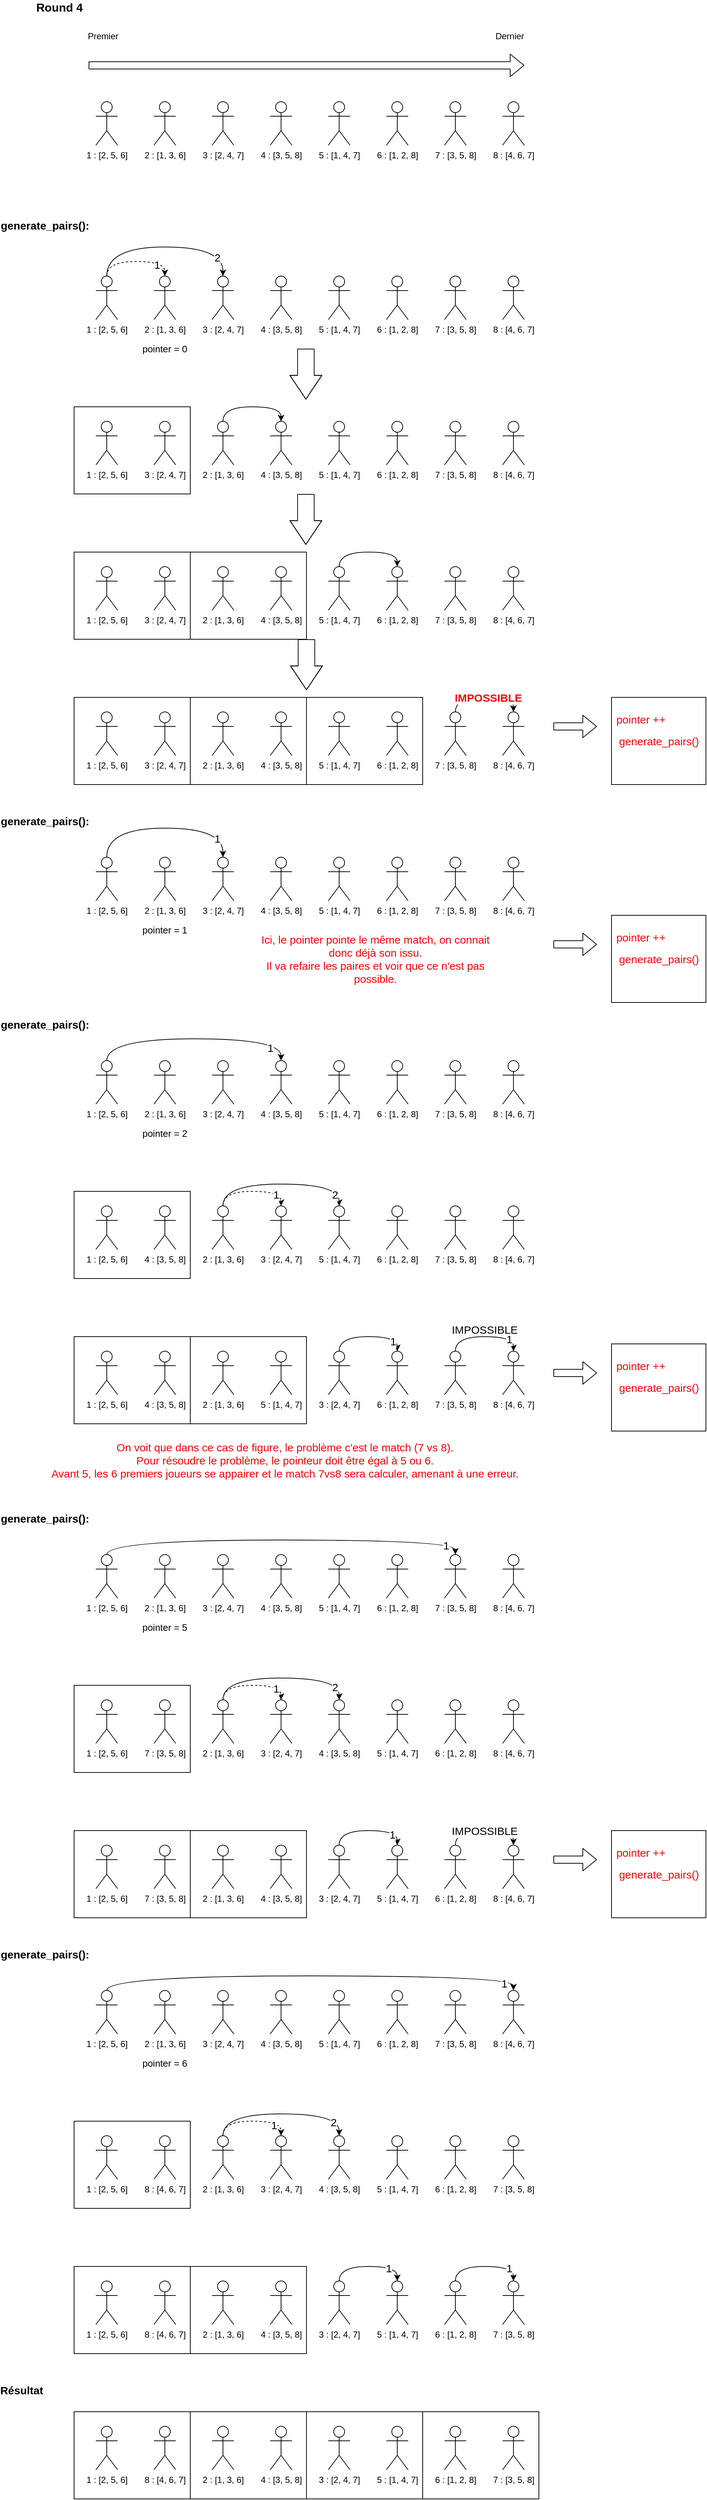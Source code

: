 <mxfile version="14.4.5" type="device"><diagram id="rH8PfnwgSDiJonMRG4RV" name="Page-1"><mxGraphModel dx="2901" dy="1748" grid="1" gridSize="10" guides="1" tooltips="1" connect="1" arrows="1" fold="1" page="1" pageScale="1" pageWidth="1920" pageHeight="1200" math="0" shadow="0"><root><mxCell id="0"/><mxCell id="1" parent="0"/><mxCell id="uuIrjVQz5RUF7e9eEUY7-1" value="1 : [2, 5, 6]" style="shape=umlActor;verticalLabelPosition=bottom;verticalAlign=top;html=1;outlineConnect=0;" vertex="1" parent="1"><mxGeometry x="90" y="120" width="30" height="60" as="geometry"/></mxCell><mxCell id="uuIrjVQz5RUF7e9eEUY7-2" value="3 : [2, 4, 7]" style="shape=umlActor;verticalLabelPosition=bottom;verticalAlign=top;html=1;outlineConnect=0;" vertex="1" parent="1"><mxGeometry x="250" y="120" width="30" height="60" as="geometry"/></mxCell><mxCell id="uuIrjVQz5RUF7e9eEUY7-3" value="4 : [3, 5, 8]" style="shape=umlActor;verticalLabelPosition=bottom;verticalAlign=top;html=1;outlineConnect=0;" vertex="1" parent="1"><mxGeometry x="330" y="120" width="30" height="60" as="geometry"/></mxCell><mxCell id="uuIrjVQz5RUF7e9eEUY7-4" value="2 : [1, 3, 6]" style="shape=umlActor;verticalLabelPosition=bottom;verticalAlign=top;html=1;outlineConnect=0;" vertex="1" parent="1"><mxGeometry x="170" y="120" width="30" height="60" as="geometry"/></mxCell><mxCell id="uuIrjVQz5RUF7e9eEUY7-6" value="5 : [1, 4, 7]" style="shape=umlActor;verticalLabelPosition=bottom;verticalAlign=top;html=1;outlineConnect=0;" vertex="1" parent="1"><mxGeometry x="410" y="120" width="30" height="60" as="geometry"/></mxCell><mxCell id="uuIrjVQz5RUF7e9eEUY7-7" value="7 : [3, 5, 8]" style="shape=umlActor;verticalLabelPosition=bottom;verticalAlign=top;html=1;outlineConnect=0;" vertex="1" parent="1"><mxGeometry x="570" y="120" width="30" height="60" as="geometry"/></mxCell><mxCell id="uuIrjVQz5RUF7e9eEUY7-8" value="8 : [4, 6, 7]" style="shape=umlActor;verticalLabelPosition=bottom;verticalAlign=top;html=1;outlineConnect=0;" vertex="1" parent="1"><mxGeometry x="650" y="120" width="30" height="60" as="geometry"/></mxCell><mxCell id="uuIrjVQz5RUF7e9eEUY7-9" value="6 : [1, 2, 8]" style="shape=umlActor;verticalLabelPosition=bottom;verticalAlign=top;html=1;outlineConnect=0;" vertex="1" parent="1"><mxGeometry x="490" y="120" width="30" height="60" as="geometry"/></mxCell><mxCell id="uuIrjVQz5RUF7e9eEUY7-10" value="" style="shape=flexArrow;endArrow=classic;html=1;" edge="1" parent="1"><mxGeometry width="50" height="50" relative="1" as="geometry"><mxPoint x="80" y="70" as="sourcePoint"/><mxPoint x="680" y="70" as="targetPoint"/></mxGeometry></mxCell><mxCell id="uuIrjVQz5RUF7e9eEUY7-11" value="Premier" style="text;html=1;strokeColor=none;fillColor=none;align=center;verticalAlign=middle;whiteSpace=wrap;rounded=0;" vertex="1" parent="1"><mxGeometry x="80" y="20" width="40" height="20" as="geometry"/></mxCell><mxCell id="uuIrjVQz5RUF7e9eEUY7-12" value="Dernier" style="text;html=1;strokeColor=none;fillColor=none;align=center;verticalAlign=middle;whiteSpace=wrap;rounded=0;" vertex="1" parent="1"><mxGeometry x="640" y="20" width="40" height="20" as="geometry"/></mxCell><mxCell id="uuIrjVQz5RUF7e9eEUY7-13" value="Round 4" style="text;html=1;strokeColor=none;fillColor=none;align=center;verticalAlign=middle;whiteSpace=wrap;rounded=0;fontStyle=1;fontSize=16;" vertex="1" parent="1"><mxGeometry y="-20" width="80" height="20" as="geometry"/></mxCell><mxCell id="uuIrjVQz5RUF7e9eEUY7-28" style="edgeStyle=orthogonalEdgeStyle;rounded=0;orthogonalLoop=1;jettySize=auto;html=1;exitX=0.5;exitY=0;exitDx=0;exitDy=0;exitPerimeter=0;entryX=0.5;entryY=0;entryDx=0;entryDy=0;entryPerimeter=0;fontSize=16;curved=1;dashed=1;" edge="1" parent="1" source="uuIrjVQz5RUF7e9eEUY7-19" target="uuIrjVQz5RUF7e9eEUY7-22"><mxGeometry relative="1" as="geometry"/></mxCell><mxCell id="uuIrjVQz5RUF7e9eEUY7-42" value="1" style="edgeLabel;html=1;align=center;verticalAlign=middle;resizable=0;points=[];fontSize=15;" vertex="1" connectable="0" parent="uuIrjVQz5RUF7e9eEUY7-28"><mxGeometry x="0.475" y="-4" relative="1" as="geometry"><mxPoint as="offset"/></mxGeometry></mxCell><mxCell id="uuIrjVQz5RUF7e9eEUY7-29" style="edgeStyle=orthogonalEdgeStyle;curved=1;rounded=0;orthogonalLoop=1;jettySize=auto;html=1;exitX=0.5;exitY=0;exitDx=0;exitDy=0;exitPerimeter=0;entryX=0.5;entryY=0;entryDx=0;entryDy=0;entryPerimeter=0;fontSize=16;" edge="1" parent="1" source="uuIrjVQz5RUF7e9eEUY7-19" target="uuIrjVQz5RUF7e9eEUY7-20"><mxGeometry relative="1" as="geometry"><Array as="points"><mxPoint x="105" y="320"/><mxPoint x="265" y="320"/></Array></mxGeometry></mxCell><mxCell id="uuIrjVQz5RUF7e9eEUY7-43" value="2" style="edgeLabel;html=1;align=center;verticalAlign=middle;resizable=0;points=[];fontSize=15;" vertex="1" connectable="0" parent="uuIrjVQz5RUF7e9eEUY7-29"><mxGeometry x="0.784" y="-8" relative="1" as="geometry"><mxPoint as="offset"/></mxGeometry></mxCell><mxCell id="uuIrjVQz5RUF7e9eEUY7-19" value="1 : [2, 5, 6]" style="shape=umlActor;verticalLabelPosition=bottom;verticalAlign=top;html=1;outlineConnect=0;" vertex="1" parent="1"><mxGeometry x="90" y="360" width="30" height="60" as="geometry"/></mxCell><mxCell id="uuIrjVQz5RUF7e9eEUY7-20" value="3 : [2, 4, 7]" style="shape=umlActor;verticalLabelPosition=bottom;verticalAlign=top;html=1;outlineConnect=0;" vertex="1" parent="1"><mxGeometry x="250" y="360" width="30" height="60" as="geometry"/></mxCell><mxCell id="uuIrjVQz5RUF7e9eEUY7-21" value="4 : [3, 5, 8]" style="shape=umlActor;verticalLabelPosition=bottom;verticalAlign=top;html=1;outlineConnect=0;" vertex="1" parent="1"><mxGeometry x="330" y="360" width="30" height="60" as="geometry"/></mxCell><mxCell id="uuIrjVQz5RUF7e9eEUY7-22" value="2 : [1, 3, 6]" style="shape=umlActor;verticalLabelPosition=bottom;verticalAlign=top;html=1;outlineConnect=0;" vertex="1" parent="1"><mxGeometry x="170" y="360" width="30" height="60" as="geometry"/></mxCell><mxCell id="uuIrjVQz5RUF7e9eEUY7-23" value="5 : [1, 4, 7]" style="shape=umlActor;verticalLabelPosition=bottom;verticalAlign=top;html=1;outlineConnect=0;" vertex="1" parent="1"><mxGeometry x="410" y="360" width="30" height="60" as="geometry"/></mxCell><mxCell id="uuIrjVQz5RUF7e9eEUY7-24" value="7 : [3, 5, 8]" style="shape=umlActor;verticalLabelPosition=bottom;verticalAlign=top;html=1;outlineConnect=0;" vertex="1" parent="1"><mxGeometry x="570" y="360" width="30" height="60" as="geometry"/></mxCell><mxCell id="uuIrjVQz5RUF7e9eEUY7-25" value="8 : [4, 6, 7]" style="shape=umlActor;verticalLabelPosition=bottom;verticalAlign=top;html=1;outlineConnect=0;" vertex="1" parent="1"><mxGeometry x="650" y="360" width="30" height="60" as="geometry"/></mxCell><mxCell id="uuIrjVQz5RUF7e9eEUY7-26" value="6 : [1, 2, 8]" style="shape=umlActor;verticalLabelPosition=bottom;verticalAlign=top;html=1;outlineConnect=0;" vertex="1" parent="1"><mxGeometry x="490" y="360" width="30" height="60" as="geometry"/></mxCell><mxCell id="uuIrjVQz5RUF7e9eEUY7-30" value="1 : [2, 5, 6]" style="shape=umlActor;verticalLabelPosition=bottom;verticalAlign=top;html=1;outlineConnect=0;" vertex="1" parent="1"><mxGeometry x="90" y="560" width="30" height="60" as="geometry"/></mxCell><mxCell id="uuIrjVQz5RUF7e9eEUY7-31" value="3 : [2, 4, 7]" style="shape=umlActor;verticalLabelPosition=bottom;verticalAlign=top;html=1;outlineConnect=0;" vertex="1" parent="1"><mxGeometry x="170" y="560" width="30" height="60" as="geometry"/></mxCell><mxCell id="uuIrjVQz5RUF7e9eEUY7-39" style="edgeStyle=orthogonalEdgeStyle;curved=1;rounded=0;orthogonalLoop=1;jettySize=auto;html=1;exitX=0.5;exitY=0;exitDx=0;exitDy=0;exitPerimeter=0;entryX=0.5;entryY=0;entryDx=0;entryDy=0;entryPerimeter=0;fontSize=16;" edge="1" parent="1" source="uuIrjVQz5RUF7e9eEUY7-32" target="uuIrjVQz5RUF7e9eEUY7-33"><mxGeometry relative="1" as="geometry"/></mxCell><mxCell id="uuIrjVQz5RUF7e9eEUY7-32" value="2 : [1, 3, 6]" style="shape=umlActor;verticalLabelPosition=bottom;verticalAlign=top;html=1;outlineConnect=0;" vertex="1" parent="1"><mxGeometry x="250" y="560" width="30" height="60" as="geometry"/></mxCell><mxCell id="uuIrjVQz5RUF7e9eEUY7-33" value="4 : [3, 5, 8]" style="shape=umlActor;verticalLabelPosition=bottom;verticalAlign=top;html=1;outlineConnect=0;" vertex="1" parent="1"><mxGeometry x="330" y="560" width="30" height="60" as="geometry"/></mxCell><mxCell id="uuIrjVQz5RUF7e9eEUY7-34" value="5 : [1, 4, 7]" style="shape=umlActor;verticalLabelPosition=bottom;verticalAlign=top;html=1;outlineConnect=0;" vertex="1" parent="1"><mxGeometry x="410" y="560" width="30" height="60" as="geometry"/></mxCell><mxCell id="uuIrjVQz5RUF7e9eEUY7-35" value="7 : [3, 5, 8]" style="shape=umlActor;verticalLabelPosition=bottom;verticalAlign=top;html=1;outlineConnect=0;" vertex="1" parent="1"><mxGeometry x="570" y="560" width="30" height="60" as="geometry"/></mxCell><mxCell id="uuIrjVQz5RUF7e9eEUY7-36" value="8 : [4, 6, 7]" style="shape=umlActor;verticalLabelPosition=bottom;verticalAlign=top;html=1;outlineConnect=0;" vertex="1" parent="1"><mxGeometry x="650" y="560" width="30" height="60" as="geometry"/></mxCell><mxCell id="uuIrjVQz5RUF7e9eEUY7-37" value="6 : [1, 2, 8]" style="shape=umlActor;verticalLabelPosition=bottom;verticalAlign=top;html=1;outlineConnect=0;" vertex="1" parent="1"><mxGeometry x="490" y="560" width="30" height="60" as="geometry"/></mxCell><mxCell id="uuIrjVQz5RUF7e9eEUY7-38" value="" style="rounded=0;whiteSpace=wrap;html=1;fontSize=16;fillColor=none;" vertex="1" parent="1"><mxGeometry x="60" y="540" width="160" height="120" as="geometry"/></mxCell><mxCell id="uuIrjVQz5RUF7e9eEUY7-40" value="pointer = 0" style="text;html=1;strokeColor=none;fillColor=none;align=center;verticalAlign=middle;whiteSpace=wrap;rounded=0;fontSize=13;" vertex="1" parent="1"><mxGeometry x="140" y="450" width="90" height="20" as="geometry"/></mxCell><mxCell id="uuIrjVQz5RUF7e9eEUY7-41" value="generate_pairs():" style="text;html=1;strokeColor=none;fillColor=none;align=center;verticalAlign=middle;whiteSpace=wrap;rounded=0;fontSize=15;fontStyle=1" vertex="1" parent="1"><mxGeometry x="-40" y="280" width="120" height="20" as="geometry"/></mxCell><mxCell id="uuIrjVQz5RUF7e9eEUY7-44" value="1 : [2, 5, 6]" style="shape=umlActor;verticalLabelPosition=bottom;verticalAlign=top;html=1;outlineConnect=0;" vertex="1" parent="1"><mxGeometry x="90" y="760" width="30" height="60" as="geometry"/></mxCell><mxCell id="uuIrjVQz5RUF7e9eEUY7-45" value="3 : [2, 4, 7]" style="shape=umlActor;verticalLabelPosition=bottom;verticalAlign=top;html=1;outlineConnect=0;" vertex="1" parent="1"><mxGeometry x="170" y="760" width="30" height="60" as="geometry"/></mxCell><mxCell id="uuIrjVQz5RUF7e9eEUY7-47" value="2 : [1, 3, 6]" style="shape=umlActor;verticalLabelPosition=bottom;verticalAlign=top;html=1;outlineConnect=0;" vertex="1" parent="1"><mxGeometry x="250" y="760" width="30" height="60" as="geometry"/></mxCell><mxCell id="uuIrjVQz5RUF7e9eEUY7-48" value="4 : [3, 5, 8]" style="shape=umlActor;verticalLabelPosition=bottom;verticalAlign=top;html=1;outlineConnect=0;" vertex="1" parent="1"><mxGeometry x="330" y="760" width="30" height="60" as="geometry"/></mxCell><mxCell id="uuIrjVQz5RUF7e9eEUY7-64" style="edgeStyle=orthogonalEdgeStyle;curved=1;rounded=0;orthogonalLoop=1;jettySize=auto;html=1;exitX=0.5;exitY=0;exitDx=0;exitDy=0;exitPerimeter=0;entryX=0.5;entryY=0;entryDx=0;entryDy=0;entryPerimeter=0;fontSize=15;" edge="1" parent="1" source="uuIrjVQz5RUF7e9eEUY7-49" target="uuIrjVQz5RUF7e9eEUY7-52"><mxGeometry relative="1" as="geometry"/></mxCell><mxCell id="uuIrjVQz5RUF7e9eEUY7-49" value="5 : [1, 4, 7]" style="shape=umlActor;verticalLabelPosition=bottom;verticalAlign=top;html=1;outlineConnect=0;" vertex="1" parent="1"><mxGeometry x="410" y="760" width="30" height="60" as="geometry"/></mxCell><mxCell id="uuIrjVQz5RUF7e9eEUY7-50" value="7 : [3, 5, 8]" style="shape=umlActor;verticalLabelPosition=bottom;verticalAlign=top;html=1;outlineConnect=0;" vertex="1" parent="1"><mxGeometry x="570" y="760" width="30" height="60" as="geometry"/></mxCell><mxCell id="uuIrjVQz5RUF7e9eEUY7-51" value="8 : [4, 6, 7]" style="shape=umlActor;verticalLabelPosition=bottom;verticalAlign=top;html=1;outlineConnect=0;" vertex="1" parent="1"><mxGeometry x="650" y="760" width="30" height="60" as="geometry"/></mxCell><mxCell id="uuIrjVQz5RUF7e9eEUY7-52" value="6 : [1, 2, 8]" style="shape=umlActor;verticalLabelPosition=bottom;verticalAlign=top;html=1;outlineConnect=0;" vertex="1" parent="1"><mxGeometry x="490" y="760" width="30" height="60" as="geometry"/></mxCell><mxCell id="uuIrjVQz5RUF7e9eEUY7-53" value="1 : [2, 5, 6]" style="shape=umlActor;verticalLabelPosition=bottom;verticalAlign=top;html=1;outlineConnect=0;" vertex="1" parent="1"><mxGeometry x="90" y="960" width="30" height="60" as="geometry"/></mxCell><mxCell id="uuIrjVQz5RUF7e9eEUY7-54" value="3 : [2, 4, 7]" style="shape=umlActor;verticalLabelPosition=bottom;verticalAlign=top;html=1;outlineConnect=0;" vertex="1" parent="1"><mxGeometry x="170" y="960" width="30" height="60" as="geometry"/></mxCell><mxCell id="uuIrjVQz5RUF7e9eEUY7-56" value="2 : [1, 3, 6]" style="shape=umlActor;verticalLabelPosition=bottom;verticalAlign=top;html=1;outlineConnect=0;" vertex="1" parent="1"><mxGeometry x="250" y="960" width="30" height="60" as="geometry"/></mxCell><mxCell id="uuIrjVQz5RUF7e9eEUY7-57" value="4 : [3, 5, 8]" style="shape=umlActor;verticalLabelPosition=bottom;verticalAlign=top;html=1;outlineConnect=0;" vertex="1" parent="1"><mxGeometry x="330" y="960" width="30" height="60" as="geometry"/></mxCell><mxCell id="uuIrjVQz5RUF7e9eEUY7-58" value="5 : [1, 4, 7]" style="shape=umlActor;verticalLabelPosition=bottom;verticalAlign=top;html=1;outlineConnect=0;" vertex="1" parent="1"><mxGeometry x="410" y="960" width="30" height="60" as="geometry"/></mxCell><mxCell id="uuIrjVQz5RUF7e9eEUY7-65" style="edgeStyle=orthogonalEdgeStyle;curved=1;rounded=0;orthogonalLoop=1;jettySize=auto;html=1;exitX=0.5;exitY=0;exitDx=0;exitDy=0;exitPerimeter=0;entryX=0.5;entryY=0;entryDx=0;entryDy=0;entryPerimeter=0;fontSize=15;" edge="1" parent="1" source="uuIrjVQz5RUF7e9eEUY7-59" target="uuIrjVQz5RUF7e9eEUY7-60"><mxGeometry relative="1" as="geometry"/></mxCell><mxCell id="uuIrjVQz5RUF7e9eEUY7-69" value="IMPOSSIBLE" style="edgeLabel;html=1;align=center;verticalAlign=middle;resizable=0;points=[];fontSize=15;fontColor=#FF0000;fontStyle=1" vertex="1" connectable="0" parent="uuIrjVQz5RUF7e9eEUY7-65"><mxGeometry x="0.383" y="-2" relative="1" as="geometry"><mxPoint x="-17.76" y="-2" as="offset"/></mxGeometry></mxCell><mxCell id="uuIrjVQz5RUF7e9eEUY7-59" value="7 : [3, 5, 8]" style="shape=umlActor;verticalLabelPosition=bottom;verticalAlign=top;html=1;outlineConnect=0;" vertex="1" parent="1"><mxGeometry x="570" y="960" width="30" height="60" as="geometry"/></mxCell><mxCell id="uuIrjVQz5RUF7e9eEUY7-60" value="8 : [4, 6, 7]" style="shape=umlActor;verticalLabelPosition=bottom;verticalAlign=top;html=1;outlineConnect=0;" vertex="1" parent="1"><mxGeometry x="650" y="960" width="30" height="60" as="geometry"/></mxCell><mxCell id="uuIrjVQz5RUF7e9eEUY7-61" value="6 : [1, 2, 8]" style="shape=umlActor;verticalLabelPosition=bottom;verticalAlign=top;html=1;outlineConnect=0;" vertex="1" parent="1"><mxGeometry x="490" y="960" width="30" height="60" as="geometry"/></mxCell><mxCell id="uuIrjVQz5RUF7e9eEUY7-62" value="" style="rounded=0;whiteSpace=wrap;html=1;fontSize=16;fillColor=none;" vertex="1" parent="1"><mxGeometry x="60" y="740" width="160" height="120" as="geometry"/></mxCell><mxCell id="uuIrjVQz5RUF7e9eEUY7-63" value="" style="rounded=0;whiteSpace=wrap;html=1;fontSize=16;fillColor=none;" vertex="1" parent="1"><mxGeometry x="220" y="740" width="160" height="120" as="geometry"/></mxCell><mxCell id="uuIrjVQz5RUF7e9eEUY7-66" value="" style="rounded=0;whiteSpace=wrap;html=1;fontSize=16;fillColor=none;" vertex="1" parent="1"><mxGeometry x="60" y="940" width="160" height="120" as="geometry"/></mxCell><mxCell id="uuIrjVQz5RUF7e9eEUY7-67" value="" style="rounded=0;whiteSpace=wrap;html=1;fontSize=16;fillColor=none;" vertex="1" parent="1"><mxGeometry x="220" y="940" width="160" height="120" as="geometry"/></mxCell><mxCell id="uuIrjVQz5RUF7e9eEUY7-68" value="" style="rounded=0;whiteSpace=wrap;html=1;fontSize=16;fillColor=none;" vertex="1" parent="1"><mxGeometry x="380" y="940" width="160" height="120" as="geometry"/></mxCell><mxCell id="uuIrjVQz5RUF7e9eEUY7-70" value="" style="shape=flexArrow;endArrow=classic;html=1;fontSize=15;fontColor=#FF0000;" edge="1" parent="1"><mxGeometry width="50" height="50" relative="1" as="geometry"><mxPoint x="720" y="980" as="sourcePoint"/><mxPoint x="780" y="980" as="targetPoint"/></mxGeometry></mxCell><mxCell id="uuIrjVQz5RUF7e9eEUY7-71" value="pointer ++" style="text;html=1;align=center;verticalAlign=middle;resizable=0;points=[];autosize=1;fontSize=15;fontColor=#FF0000;" vertex="1" parent="1"><mxGeometry x="800" y="960" width="80" height="20" as="geometry"/></mxCell><mxCell id="uuIrjVQz5RUF7e9eEUY7-72" value="generate_pairs()" style="text;html=1;align=center;verticalAlign=middle;resizable=0;points=[];autosize=1;fontSize=15;fontColor=#FF0000;" vertex="1" parent="1"><mxGeometry x="800" y="990" width="130" height="20" as="geometry"/></mxCell><mxCell id="uuIrjVQz5RUF7e9eEUY7-73" value="" style="rounded=0;whiteSpace=wrap;html=1;fillColor=none;fontSize=15;fontColor=#FF0000;" vertex="1" parent="1"><mxGeometry x="800" y="940" width="130" height="120" as="geometry"/></mxCell><mxCell id="uuIrjVQz5RUF7e9eEUY7-74" value="" style="shape=flexArrow;endArrow=classic;html=1;fontSize=15;fontColor=#FF0000;width=22.857;endSize=10.6;" edge="1" parent="1"><mxGeometry width="50" height="50" relative="1" as="geometry"><mxPoint x="379.17" y="460" as="sourcePoint"/><mxPoint x="379.17" y="530" as="targetPoint"/><Array as="points"><mxPoint x="379.17" y="490"/></Array></mxGeometry></mxCell><mxCell id="uuIrjVQz5RUF7e9eEUY7-75" value="" style="shape=flexArrow;endArrow=classic;html=1;fontSize=15;fontColor=#FF0000;width=22.857;endSize=10.6;" edge="1" parent="1"><mxGeometry width="50" height="50" relative="1" as="geometry"><mxPoint x="379.17" y="660" as="sourcePoint"/><mxPoint x="379.17" y="730" as="targetPoint"/><Array as="points"><mxPoint x="379.17" y="690"/></Array></mxGeometry></mxCell><mxCell id="uuIrjVQz5RUF7e9eEUY7-76" value="" style="shape=flexArrow;endArrow=classic;html=1;fontSize=15;fontColor=#FF0000;width=22.857;endSize=10.6;" edge="1" parent="1"><mxGeometry width="50" height="50" relative="1" as="geometry"><mxPoint x="380.0" y="860" as="sourcePoint"/><mxPoint x="380.0" y="930" as="targetPoint"/><Array as="points"><mxPoint x="380" y="890"/></Array></mxGeometry></mxCell><mxCell id="uuIrjVQz5RUF7e9eEUY7-79" style="edgeStyle=orthogonalEdgeStyle;curved=1;rounded=0;orthogonalLoop=1;jettySize=auto;html=1;exitX=0.5;exitY=0;exitDx=0;exitDy=0;exitPerimeter=0;entryX=0.5;entryY=0;entryDx=0;entryDy=0;entryPerimeter=0;fontSize=16;" edge="1" parent="1" source="uuIrjVQz5RUF7e9eEUY7-81" target="uuIrjVQz5RUF7e9eEUY7-82"><mxGeometry relative="1" as="geometry"><Array as="points"><mxPoint x="105" y="1120"/><mxPoint x="265" y="1120"/></Array></mxGeometry></mxCell><mxCell id="uuIrjVQz5RUF7e9eEUY7-80" value="1" style="edgeLabel;html=1;align=center;verticalAlign=middle;resizable=0;points=[];fontSize=15;" vertex="1" connectable="0" parent="uuIrjVQz5RUF7e9eEUY7-79"><mxGeometry x="0.784" y="-8" relative="1" as="geometry"><mxPoint as="offset"/></mxGeometry></mxCell><mxCell id="uuIrjVQz5RUF7e9eEUY7-81" value="1 : [2, 5, 6]" style="shape=umlActor;verticalLabelPosition=bottom;verticalAlign=top;html=1;outlineConnect=0;" vertex="1" parent="1"><mxGeometry x="90" y="1160" width="30" height="60" as="geometry"/></mxCell><mxCell id="uuIrjVQz5RUF7e9eEUY7-82" value="3 : [2, 4, 7]" style="shape=umlActor;verticalLabelPosition=bottom;verticalAlign=top;html=1;outlineConnect=0;" vertex="1" parent="1"><mxGeometry x="250" y="1160" width="30" height="60" as="geometry"/></mxCell><mxCell id="uuIrjVQz5RUF7e9eEUY7-83" value="4 : [3, 5, 8]" style="shape=umlActor;verticalLabelPosition=bottom;verticalAlign=top;html=1;outlineConnect=0;" vertex="1" parent="1"><mxGeometry x="330" y="1160" width="30" height="60" as="geometry"/></mxCell><mxCell id="uuIrjVQz5RUF7e9eEUY7-84" value="2 : [1, 3, 6]" style="shape=umlActor;verticalLabelPosition=bottom;verticalAlign=top;html=1;outlineConnect=0;" vertex="1" parent="1"><mxGeometry x="170" y="1160" width="30" height="60" as="geometry"/></mxCell><mxCell id="uuIrjVQz5RUF7e9eEUY7-85" value="5 : [1, 4, 7]" style="shape=umlActor;verticalLabelPosition=bottom;verticalAlign=top;html=1;outlineConnect=0;" vertex="1" parent="1"><mxGeometry x="410" y="1160" width="30" height="60" as="geometry"/></mxCell><mxCell id="uuIrjVQz5RUF7e9eEUY7-86" value="7 : [3, 5, 8]" style="shape=umlActor;verticalLabelPosition=bottom;verticalAlign=top;html=1;outlineConnect=0;" vertex="1" parent="1"><mxGeometry x="570" y="1160" width="30" height="60" as="geometry"/></mxCell><mxCell id="uuIrjVQz5RUF7e9eEUY7-87" value="8 : [4, 6, 7]" style="shape=umlActor;verticalLabelPosition=bottom;verticalAlign=top;html=1;outlineConnect=0;" vertex="1" parent="1"><mxGeometry x="650" y="1160" width="30" height="60" as="geometry"/></mxCell><mxCell id="uuIrjVQz5RUF7e9eEUY7-88" value="6 : [1, 2, 8]" style="shape=umlActor;verticalLabelPosition=bottom;verticalAlign=top;html=1;outlineConnect=0;" vertex="1" parent="1"><mxGeometry x="490" y="1160" width="30" height="60" as="geometry"/></mxCell><mxCell id="uuIrjVQz5RUF7e9eEUY7-89" value="pointer = 1" style="text;html=1;strokeColor=none;fillColor=none;align=center;verticalAlign=middle;whiteSpace=wrap;rounded=0;fontSize=13;" vertex="1" parent="1"><mxGeometry x="140" y="1250" width="90" height="20" as="geometry"/></mxCell><mxCell id="uuIrjVQz5RUF7e9eEUY7-90" value="generate_pairs():" style="text;html=1;strokeColor=none;fillColor=none;align=center;verticalAlign=middle;whiteSpace=wrap;rounded=0;fontSize=15;fontStyle=1" vertex="1" parent="1"><mxGeometry x="-40" y="1100" width="120" height="20" as="geometry"/></mxCell><mxCell id="uuIrjVQz5RUF7e9eEUY7-91" value="Ici, le pointer pointe le même match, on connait donc déjà son issu.&lt;br&gt;Il va refaire les paires et voir que ce n'est pas possible." style="text;html=1;strokeColor=none;fillColor=none;align=center;verticalAlign=middle;whiteSpace=wrap;rounded=0;fontSize=15;fontColor=#FF0000;" vertex="1" parent="1"><mxGeometry x="310" y="1260" width="330" height="80" as="geometry"/></mxCell><mxCell id="uuIrjVQz5RUF7e9eEUY7-92" value="" style="shape=flexArrow;endArrow=classic;html=1;fontSize=15;fontColor=#FF0000;" edge="1" parent="1"><mxGeometry width="50" height="50" relative="1" as="geometry"><mxPoint x="720" y="1280" as="sourcePoint"/><mxPoint x="780" y="1280" as="targetPoint"/></mxGeometry></mxCell><mxCell id="uuIrjVQz5RUF7e9eEUY7-93" value="pointer ++" style="text;html=1;align=center;verticalAlign=middle;resizable=0;points=[];autosize=1;fontSize=15;fontColor=#FF0000;" vertex="1" parent="1"><mxGeometry x="800" y="1260" width="80" height="20" as="geometry"/></mxCell><mxCell id="uuIrjVQz5RUF7e9eEUY7-94" value="generate_pairs()" style="text;html=1;align=center;verticalAlign=middle;resizable=0;points=[];autosize=1;fontSize=15;fontColor=#FF0000;" vertex="1" parent="1"><mxGeometry x="800" y="1290" width="130" height="20" as="geometry"/></mxCell><mxCell id="uuIrjVQz5RUF7e9eEUY7-95" value="" style="rounded=0;whiteSpace=wrap;html=1;fillColor=none;fontSize=15;fontColor=#FF0000;" vertex="1" parent="1"><mxGeometry x="800" y="1240" width="130" height="120" as="geometry"/></mxCell><mxCell id="uuIrjVQz5RUF7e9eEUY7-108" style="edgeStyle=orthogonalEdgeStyle;curved=1;rounded=0;orthogonalLoop=1;jettySize=auto;html=1;exitX=0.5;exitY=0;exitDx=0;exitDy=0;exitPerimeter=0;entryX=0.5;entryY=0;entryDx=0;entryDy=0;entryPerimeter=0;fontSize=15;fontColor=#FF0000;" edge="1" parent="1" source="uuIrjVQz5RUF7e9eEUY7-98" target="uuIrjVQz5RUF7e9eEUY7-100"><mxGeometry relative="1" as="geometry"><Array as="points"><mxPoint x="105" y="1410"/><mxPoint x="345" y="1410"/></Array></mxGeometry></mxCell><mxCell id="uuIrjVQz5RUF7e9eEUY7-109" value="1" style="edgeLabel;html=1;align=center;verticalAlign=middle;resizable=0;points=[];fontSize=15;" vertex="1" connectable="0" parent="uuIrjVQz5RUF7e9eEUY7-108"><mxGeometry x="0.699" y="-12" relative="1" as="geometry"><mxPoint as="offset"/></mxGeometry></mxCell><mxCell id="uuIrjVQz5RUF7e9eEUY7-98" value="1 : [2, 5, 6]" style="shape=umlActor;verticalLabelPosition=bottom;verticalAlign=top;html=1;outlineConnect=0;" vertex="1" parent="1"><mxGeometry x="90" y="1440" width="30" height="60" as="geometry"/></mxCell><mxCell id="uuIrjVQz5RUF7e9eEUY7-99" value="3 : [2, 4, 7]" style="shape=umlActor;verticalLabelPosition=bottom;verticalAlign=top;html=1;outlineConnect=0;" vertex="1" parent="1"><mxGeometry x="250" y="1440" width="30" height="60" as="geometry"/></mxCell><mxCell id="uuIrjVQz5RUF7e9eEUY7-100" value="4 : [3, 5, 8]" style="shape=umlActor;verticalLabelPosition=bottom;verticalAlign=top;html=1;outlineConnect=0;" vertex="1" parent="1"><mxGeometry x="330" y="1440" width="30" height="60" as="geometry"/></mxCell><mxCell id="uuIrjVQz5RUF7e9eEUY7-101" value="2 : [1, 3, 6]" style="shape=umlActor;verticalLabelPosition=bottom;verticalAlign=top;html=1;outlineConnect=0;" vertex="1" parent="1"><mxGeometry x="170" y="1440" width="30" height="60" as="geometry"/></mxCell><mxCell id="uuIrjVQz5RUF7e9eEUY7-102" value="5 : [1, 4, 7]" style="shape=umlActor;verticalLabelPosition=bottom;verticalAlign=top;html=1;outlineConnect=0;" vertex="1" parent="1"><mxGeometry x="410" y="1440" width="30" height="60" as="geometry"/></mxCell><mxCell id="uuIrjVQz5RUF7e9eEUY7-103" value="7 : [3, 5, 8]" style="shape=umlActor;verticalLabelPosition=bottom;verticalAlign=top;html=1;outlineConnect=0;" vertex="1" parent="1"><mxGeometry x="570" y="1440" width="30" height="60" as="geometry"/></mxCell><mxCell id="uuIrjVQz5RUF7e9eEUY7-104" value="8 : [4, 6, 7]" style="shape=umlActor;verticalLabelPosition=bottom;verticalAlign=top;html=1;outlineConnect=0;" vertex="1" parent="1"><mxGeometry x="650" y="1440" width="30" height="60" as="geometry"/></mxCell><mxCell id="uuIrjVQz5RUF7e9eEUY7-105" value="6 : [1, 2, 8]" style="shape=umlActor;verticalLabelPosition=bottom;verticalAlign=top;html=1;outlineConnect=0;" vertex="1" parent="1"><mxGeometry x="490" y="1440" width="30" height="60" as="geometry"/></mxCell><mxCell id="uuIrjVQz5RUF7e9eEUY7-106" value="pointer = 2" style="text;html=1;strokeColor=none;fillColor=none;align=center;verticalAlign=middle;whiteSpace=wrap;rounded=0;fontSize=13;" vertex="1" parent="1"><mxGeometry x="140" y="1530" width="90" height="20" as="geometry"/></mxCell><mxCell id="uuIrjVQz5RUF7e9eEUY7-107" value="generate_pairs():" style="text;html=1;strokeColor=none;fillColor=none;align=center;verticalAlign=middle;whiteSpace=wrap;rounded=0;fontSize=15;fontStyle=1" vertex="1" parent="1"><mxGeometry x="-40" y="1380" width="120" height="20" as="geometry"/></mxCell><mxCell id="uuIrjVQz5RUF7e9eEUY7-110" value="1 : [2, 5, 6]" style="shape=umlActor;verticalLabelPosition=bottom;verticalAlign=top;html=1;outlineConnect=0;" vertex="1" parent="1"><mxGeometry x="90" y="1640" width="30" height="60" as="geometry"/></mxCell><mxCell id="uuIrjVQz5RUF7e9eEUY7-111" value="4 : [3, 5, 8]" style="shape=umlActor;verticalLabelPosition=bottom;verticalAlign=top;html=1;outlineConnect=0;" vertex="1" parent="1"><mxGeometry x="170" y="1640" width="30" height="60" as="geometry"/></mxCell><mxCell id="uuIrjVQz5RUF7e9eEUY7-120" style="edgeStyle=orthogonalEdgeStyle;curved=1;rounded=0;orthogonalLoop=1;jettySize=auto;html=1;exitX=0.5;exitY=0;exitDx=0;exitDy=0;exitPerimeter=0;entryX=0.5;entryY=0;entryDx=0;entryDy=0;entryPerimeter=0;fontSize=15;fontColor=#000000;dashed=1;" edge="1" parent="1" source="uuIrjVQz5RUF7e9eEUY7-112" target="uuIrjVQz5RUF7e9eEUY7-113"><mxGeometry relative="1" as="geometry"/></mxCell><mxCell id="uuIrjVQz5RUF7e9eEUY7-122" value="1" style="edgeLabel;html=1;align=center;verticalAlign=middle;resizable=0;points=[];fontSize=15;fontColor=#000000;" vertex="1" connectable="0" parent="uuIrjVQz5RUF7e9eEUY7-120"><mxGeometry x="0.538" y="-4" relative="1" as="geometry"><mxPoint as="offset"/></mxGeometry></mxCell><mxCell id="uuIrjVQz5RUF7e9eEUY7-121" style="edgeStyle=orthogonalEdgeStyle;curved=1;rounded=0;orthogonalLoop=1;jettySize=auto;html=1;exitX=0.5;exitY=0;exitDx=0;exitDy=0;exitPerimeter=0;entryX=0.5;entryY=0;entryDx=0;entryDy=0;entryPerimeter=0;fontSize=15;fontColor=#000000;" edge="1" parent="1" source="uuIrjVQz5RUF7e9eEUY7-112" target="uuIrjVQz5RUF7e9eEUY7-114"><mxGeometry relative="1" as="geometry"><Array as="points"><mxPoint x="265" y="1610"/><mxPoint x="425" y="1610"/></Array></mxGeometry></mxCell><mxCell id="uuIrjVQz5RUF7e9eEUY7-123" value="2" style="edgeLabel;html=1;align=center;verticalAlign=middle;resizable=0;points=[];fontSize=15;fontColor=#000000;" vertex="1" connectable="0" parent="uuIrjVQz5RUF7e9eEUY7-121"><mxGeometry x="0.852" y="-6" relative="1" as="geometry"><mxPoint as="offset"/></mxGeometry></mxCell><mxCell id="uuIrjVQz5RUF7e9eEUY7-112" value="2 : [1, 3, 6]" style="shape=umlActor;verticalLabelPosition=bottom;verticalAlign=top;html=1;outlineConnect=0;" vertex="1" parent="1"><mxGeometry x="250" y="1640" width="30" height="60" as="geometry"/></mxCell><mxCell id="uuIrjVQz5RUF7e9eEUY7-113" value="3 : [2, 4, 7]" style="shape=umlActor;verticalLabelPosition=bottom;verticalAlign=top;html=1;outlineConnect=0;" vertex="1" parent="1"><mxGeometry x="330" y="1640" width="30" height="60" as="geometry"/></mxCell><mxCell id="uuIrjVQz5RUF7e9eEUY7-114" value="5 : [1, 4, 7]" style="shape=umlActor;verticalLabelPosition=bottom;verticalAlign=top;html=1;outlineConnect=0;" vertex="1" parent="1"><mxGeometry x="410" y="1640" width="30" height="60" as="geometry"/></mxCell><mxCell id="uuIrjVQz5RUF7e9eEUY7-115" value="6 : [1, 2, 8]" style="shape=umlActor;verticalLabelPosition=bottom;verticalAlign=top;html=1;outlineConnect=0;" vertex="1" parent="1"><mxGeometry x="490" y="1640" width="30" height="60" as="geometry"/></mxCell><mxCell id="uuIrjVQz5RUF7e9eEUY7-116" value="7 : [3, 5, 8]" style="shape=umlActor;verticalLabelPosition=bottom;verticalAlign=top;html=1;outlineConnect=0;" vertex="1" parent="1"><mxGeometry x="570" y="1640" width="30" height="60" as="geometry"/></mxCell><mxCell id="uuIrjVQz5RUF7e9eEUY7-117" value="8 : [4, 6, 7]" style="shape=umlActor;verticalLabelPosition=bottom;verticalAlign=top;html=1;outlineConnect=0;" vertex="1" parent="1"><mxGeometry x="650" y="1640" width="30" height="60" as="geometry"/></mxCell><mxCell id="uuIrjVQz5RUF7e9eEUY7-118" value="" style="rounded=0;whiteSpace=wrap;html=1;fillColor=none;fontSize=15;fontColor=#000000;" vertex="1" parent="1"><mxGeometry x="60" y="1620" width="160" height="120" as="geometry"/></mxCell><mxCell id="uuIrjVQz5RUF7e9eEUY7-124" value="1 : [2, 5, 6]" style="shape=umlActor;verticalLabelPosition=bottom;verticalAlign=top;html=1;outlineConnect=0;" vertex="1" parent="1"><mxGeometry x="90" y="1840" width="30" height="60" as="geometry"/></mxCell><mxCell id="uuIrjVQz5RUF7e9eEUY7-125" value="4 : [3, 5, 8]" style="shape=umlActor;verticalLabelPosition=bottom;verticalAlign=top;html=1;outlineConnect=0;" vertex="1" parent="1"><mxGeometry x="170" y="1840" width="30" height="60" as="geometry"/></mxCell><mxCell id="uuIrjVQz5RUF7e9eEUY7-126" value="" style="rounded=0;whiteSpace=wrap;html=1;fillColor=none;fontSize=15;fontColor=#000000;" vertex="1" parent="1"><mxGeometry x="60" y="1820" width="160" height="120" as="geometry"/></mxCell><mxCell id="uuIrjVQz5RUF7e9eEUY7-127" value="2 : [1, 3, 6]" style="shape=umlActor;verticalLabelPosition=bottom;verticalAlign=top;html=1;outlineConnect=0;" vertex="1" parent="1"><mxGeometry x="250" y="1840" width="30" height="60" as="geometry"/></mxCell><mxCell id="uuIrjVQz5RUF7e9eEUY7-128" value="5 : [1, 4, 7]" style="shape=umlActor;verticalLabelPosition=bottom;verticalAlign=top;html=1;outlineConnect=0;" vertex="1" parent="1"><mxGeometry x="330" y="1840" width="30" height="60" as="geometry"/></mxCell><mxCell id="uuIrjVQz5RUF7e9eEUY7-129" value="" style="rounded=0;whiteSpace=wrap;html=1;fillColor=none;fontSize=15;fontColor=#000000;" vertex="1" parent="1"><mxGeometry x="220" y="1820" width="160" height="120" as="geometry"/></mxCell><mxCell id="uuIrjVQz5RUF7e9eEUY7-134" style="edgeStyle=orthogonalEdgeStyle;curved=1;rounded=0;orthogonalLoop=1;jettySize=auto;html=1;exitX=0.5;exitY=0;exitDx=0;exitDy=0;exitPerimeter=0;entryX=0.5;entryY=0;entryDx=0;entryDy=0;entryPerimeter=0;fontSize=15;fontColor=#000000;" edge="1" parent="1" source="uuIrjVQz5RUF7e9eEUY7-130" target="uuIrjVQz5RUF7e9eEUY7-131"><mxGeometry relative="1" as="geometry"/></mxCell><mxCell id="uuIrjVQz5RUF7e9eEUY7-136" value="1" style="edgeLabel;html=1;align=center;verticalAlign=middle;resizable=0;points=[];fontSize=15;fontColor=#000000;" vertex="1" connectable="0" parent="uuIrjVQz5RUF7e9eEUY7-134"><mxGeometry x="0.557" y="-6" relative="1" as="geometry"><mxPoint as="offset"/></mxGeometry></mxCell><mxCell id="uuIrjVQz5RUF7e9eEUY7-130" value="3 : [2, 4, 7]" style="shape=umlActor;verticalLabelPosition=bottom;verticalAlign=top;html=1;outlineConnect=0;" vertex="1" parent="1"><mxGeometry x="410" y="1840" width="30" height="60" as="geometry"/></mxCell><mxCell id="uuIrjVQz5RUF7e9eEUY7-131" value="6 : [1, 2, 8]" style="shape=umlActor;verticalLabelPosition=bottom;verticalAlign=top;html=1;outlineConnect=0;" vertex="1" parent="1"><mxGeometry x="490" y="1840" width="30" height="60" as="geometry"/></mxCell><mxCell id="uuIrjVQz5RUF7e9eEUY7-137" style="edgeStyle=orthogonalEdgeStyle;curved=1;rounded=0;orthogonalLoop=1;jettySize=auto;html=1;exitX=0.5;exitY=0;exitDx=0;exitDy=0;exitPerimeter=0;entryX=0.5;entryY=0;entryDx=0;entryDy=0;entryPerimeter=0;fontSize=15;fontColor=#000000;" edge="1" parent="1" source="uuIrjVQz5RUF7e9eEUY7-132" target="uuIrjVQz5RUF7e9eEUY7-133"><mxGeometry relative="1" as="geometry"/></mxCell><mxCell id="uuIrjVQz5RUF7e9eEUY7-138" value="1" style="edgeLabel;html=1;align=center;verticalAlign=middle;resizable=0;points=[];fontSize=15;fontColor=#000000;" vertex="1" connectable="0" parent="uuIrjVQz5RUF7e9eEUY7-137"><mxGeometry x="0.567" y="-3" relative="1" as="geometry"><mxPoint as="offset"/></mxGeometry></mxCell><mxCell id="uuIrjVQz5RUF7e9eEUY7-132" value="7 : [3, 5, 8]" style="shape=umlActor;verticalLabelPosition=bottom;verticalAlign=top;html=1;outlineConnect=0;" vertex="1" parent="1"><mxGeometry x="570" y="1840" width="30" height="60" as="geometry"/></mxCell><mxCell id="uuIrjVQz5RUF7e9eEUY7-133" value="8 : [4, 6, 7]" style="shape=umlActor;verticalLabelPosition=bottom;verticalAlign=top;html=1;outlineConnect=0;" vertex="1" parent="1"><mxGeometry x="650" y="1840" width="30" height="60" as="geometry"/></mxCell><mxCell id="uuIrjVQz5RUF7e9eEUY7-139" value="IMPOSSIBLE" style="text;html=1;align=center;verticalAlign=middle;resizable=0;points=[];autosize=1;fontSize=15;fontColor=#000000;" vertex="1" parent="1"><mxGeometry x="570" y="1800" width="110" height="20" as="geometry"/></mxCell><mxCell id="uuIrjVQz5RUF7e9eEUY7-140" value="On voit que dans ce cas de figure, le problème c'est le match (7 vs 8).&lt;br&gt;Pour résoudre le problème, le pointeur doit être égal à 5 ou 6.&lt;br&gt;Avant 5, les 6 premiers joueurs se appairer et le match 7vs8 sera calculer, amenant à une erreur." style="text;html=1;align=center;verticalAlign=middle;resizable=0;points=[];autosize=1;fontSize=15;fontColor=#FF0000;" vertex="1" parent="1"><mxGeometry x="20" y="1960" width="660" height="60" as="geometry"/></mxCell><mxCell id="uuIrjVQz5RUF7e9eEUY7-141" value="" style="shape=flexArrow;endArrow=classic;html=1;fontSize=15;fontColor=#FF0000;" edge="1" parent="1"><mxGeometry width="50" height="50" relative="1" as="geometry"><mxPoint x="720" y="1870" as="sourcePoint"/><mxPoint x="780" y="1870" as="targetPoint"/></mxGeometry></mxCell><mxCell id="uuIrjVQz5RUF7e9eEUY7-142" value="pointer ++" style="text;html=1;align=center;verticalAlign=middle;resizable=0;points=[];autosize=1;fontSize=15;fontColor=#FF0000;" vertex="1" parent="1"><mxGeometry x="800" y="1850" width="80" height="20" as="geometry"/></mxCell><mxCell id="uuIrjVQz5RUF7e9eEUY7-143" value="generate_pairs()" style="text;html=1;align=center;verticalAlign=middle;resizable=0;points=[];autosize=1;fontSize=15;fontColor=#FF0000;" vertex="1" parent="1"><mxGeometry x="800" y="1880" width="130" height="20" as="geometry"/></mxCell><mxCell id="uuIrjVQz5RUF7e9eEUY7-144" value="" style="rounded=0;whiteSpace=wrap;html=1;fillColor=none;fontSize=15;fontColor=#FF0000;" vertex="1" parent="1"><mxGeometry x="800" y="1830" width="130" height="120" as="geometry"/></mxCell><mxCell id="uuIrjVQz5RUF7e9eEUY7-157" style="edgeStyle=orthogonalEdgeStyle;curved=1;rounded=0;orthogonalLoop=1;jettySize=auto;html=1;exitX=0.5;exitY=0;exitDx=0;exitDy=0;exitPerimeter=0;entryX=0.5;entryY=0;entryDx=0;entryDy=0;entryPerimeter=0;fontSize=15;fontColor=#FF0000;" edge="1" parent="1" source="uuIrjVQz5RUF7e9eEUY7-147" target="uuIrjVQz5RUF7e9eEUY7-152"><mxGeometry relative="1" as="geometry"/></mxCell><mxCell id="uuIrjVQz5RUF7e9eEUY7-158" value="1" style="edgeLabel;html=1;align=center;verticalAlign=middle;resizable=0;points=[];fontSize=15;" vertex="1" connectable="0" parent="uuIrjVQz5RUF7e9eEUY7-157"><mxGeometry x="0.872" y="-7" relative="1" as="geometry"><mxPoint as="offset"/></mxGeometry></mxCell><mxCell id="uuIrjVQz5RUF7e9eEUY7-147" value="1 : [2, 5, 6]" style="shape=umlActor;verticalLabelPosition=bottom;verticalAlign=top;html=1;outlineConnect=0;" vertex="1" parent="1"><mxGeometry x="90" y="2120" width="30" height="60" as="geometry"/></mxCell><mxCell id="uuIrjVQz5RUF7e9eEUY7-148" value="3 : [2, 4, 7]" style="shape=umlActor;verticalLabelPosition=bottom;verticalAlign=top;html=1;outlineConnect=0;" vertex="1" parent="1"><mxGeometry x="250" y="2120" width="30" height="60" as="geometry"/></mxCell><mxCell id="uuIrjVQz5RUF7e9eEUY7-149" value="4 : [3, 5, 8]" style="shape=umlActor;verticalLabelPosition=bottom;verticalAlign=top;html=1;outlineConnect=0;" vertex="1" parent="1"><mxGeometry x="330" y="2120" width="30" height="60" as="geometry"/></mxCell><mxCell id="uuIrjVQz5RUF7e9eEUY7-150" value="2 : [1, 3, 6]" style="shape=umlActor;verticalLabelPosition=bottom;verticalAlign=top;html=1;outlineConnect=0;" vertex="1" parent="1"><mxGeometry x="170" y="2120" width="30" height="60" as="geometry"/></mxCell><mxCell id="uuIrjVQz5RUF7e9eEUY7-151" value="5 : [1, 4, 7]" style="shape=umlActor;verticalLabelPosition=bottom;verticalAlign=top;html=1;outlineConnect=0;" vertex="1" parent="1"><mxGeometry x="410" y="2120" width="30" height="60" as="geometry"/></mxCell><mxCell id="uuIrjVQz5RUF7e9eEUY7-152" value="7 : [3, 5, 8]" style="shape=umlActor;verticalLabelPosition=bottom;verticalAlign=top;html=1;outlineConnect=0;" vertex="1" parent="1"><mxGeometry x="570" y="2120" width="30" height="60" as="geometry"/></mxCell><mxCell id="uuIrjVQz5RUF7e9eEUY7-153" value="8 : [4, 6, 7]" style="shape=umlActor;verticalLabelPosition=bottom;verticalAlign=top;html=1;outlineConnect=0;" vertex="1" parent="1"><mxGeometry x="650" y="2120" width="30" height="60" as="geometry"/></mxCell><mxCell id="uuIrjVQz5RUF7e9eEUY7-154" value="6 : [1, 2, 8]" style="shape=umlActor;verticalLabelPosition=bottom;verticalAlign=top;html=1;outlineConnect=0;" vertex="1" parent="1"><mxGeometry x="490" y="2120" width="30" height="60" as="geometry"/></mxCell><mxCell id="uuIrjVQz5RUF7e9eEUY7-155" value="pointer = 5" style="text;html=1;strokeColor=none;fillColor=none;align=center;verticalAlign=middle;whiteSpace=wrap;rounded=0;fontSize=13;" vertex="1" parent="1"><mxGeometry x="140" y="2210" width="90" height="20" as="geometry"/></mxCell><mxCell id="uuIrjVQz5RUF7e9eEUY7-156" value="generate_pairs():" style="text;html=1;strokeColor=none;fillColor=none;align=center;verticalAlign=middle;whiteSpace=wrap;rounded=0;fontSize=15;fontStyle=1" vertex="1" parent="1"><mxGeometry x="-40" y="2060" width="120" height="20" as="geometry"/></mxCell><mxCell id="uuIrjVQz5RUF7e9eEUY7-159" value="1 : [2, 5, 6]" style="shape=umlActor;verticalLabelPosition=bottom;verticalAlign=top;html=1;outlineConnect=0;" vertex="1" parent="1"><mxGeometry x="90" y="2320" width="30" height="60" as="geometry"/></mxCell><mxCell id="uuIrjVQz5RUF7e9eEUY7-160" value="7 : [3, 5, 8]" style="shape=umlActor;verticalLabelPosition=bottom;verticalAlign=top;html=1;outlineConnect=0;" vertex="1" parent="1"><mxGeometry x="170" y="2320" width="30" height="60" as="geometry"/></mxCell><mxCell id="uuIrjVQz5RUF7e9eEUY7-161" value="" style="rounded=0;whiteSpace=wrap;html=1;fillColor=none;fontSize=15;fontColor=#000000;" vertex="1" parent="1"><mxGeometry x="60" y="2300" width="160" height="120" as="geometry"/></mxCell><mxCell id="uuIrjVQz5RUF7e9eEUY7-162" value="3 : [2, 4, 7]" style="shape=umlActor;verticalLabelPosition=bottom;verticalAlign=top;html=1;outlineConnect=0;" vertex="1" parent="1"><mxGeometry x="330" y="2320" width="30" height="60" as="geometry"/></mxCell><mxCell id="uuIrjVQz5RUF7e9eEUY7-163" value="4 : [3, 5, 8]" style="shape=umlActor;verticalLabelPosition=bottom;verticalAlign=top;html=1;outlineConnect=0;" vertex="1" parent="1"><mxGeometry x="410" y="2320" width="30" height="60" as="geometry"/></mxCell><mxCell id="uuIrjVQz5RUF7e9eEUY7-168" style="edgeStyle=orthogonalEdgeStyle;curved=1;rounded=0;orthogonalLoop=1;jettySize=auto;html=1;exitX=0.5;exitY=0;exitDx=0;exitDy=0;exitPerimeter=0;entryX=0.5;entryY=0;entryDx=0;entryDy=0;entryPerimeter=0;fontSize=15;fontColor=#000000;dashed=1;" edge="1" parent="1" source="uuIrjVQz5RUF7e9eEUY7-164" target="uuIrjVQz5RUF7e9eEUY7-162"><mxGeometry relative="1" as="geometry"/></mxCell><mxCell id="uuIrjVQz5RUF7e9eEUY7-170" value="1" style="edgeLabel;html=1;align=center;verticalAlign=middle;resizable=0;points=[];fontSize=15;fontColor=#000000;" vertex="1" connectable="0" parent="uuIrjVQz5RUF7e9eEUY7-168"><mxGeometry x="0.538" y="-4" relative="1" as="geometry"><mxPoint as="offset"/></mxGeometry></mxCell><mxCell id="uuIrjVQz5RUF7e9eEUY7-169" style="edgeStyle=orthogonalEdgeStyle;curved=1;rounded=0;orthogonalLoop=1;jettySize=auto;html=1;exitX=0.5;exitY=0;exitDx=0;exitDy=0;exitPerimeter=0;entryX=0.5;entryY=0;entryDx=0;entryDy=0;entryPerimeter=0;fontSize=15;fontColor=#000000;" edge="1" parent="1" source="uuIrjVQz5RUF7e9eEUY7-164" target="uuIrjVQz5RUF7e9eEUY7-163"><mxGeometry relative="1" as="geometry"><Array as="points"><mxPoint x="265" y="2290"/><mxPoint x="425" y="2290"/></Array></mxGeometry></mxCell><mxCell id="uuIrjVQz5RUF7e9eEUY7-171" value="2" style="edgeLabel;html=1;align=center;verticalAlign=middle;resizable=0;points=[];fontSize=15;fontColor=#000000;" vertex="1" connectable="0" parent="uuIrjVQz5RUF7e9eEUY7-169"><mxGeometry x="0.831" y="-6" relative="1" as="geometry"><mxPoint as="offset"/></mxGeometry></mxCell><mxCell id="uuIrjVQz5RUF7e9eEUY7-164" value="2 : [1, 3, 6]" style="shape=umlActor;verticalLabelPosition=bottom;verticalAlign=top;html=1;outlineConnect=0;" vertex="1" parent="1"><mxGeometry x="250" y="2320" width="30" height="60" as="geometry"/></mxCell><mxCell id="uuIrjVQz5RUF7e9eEUY7-165" value="5 : [1, 4, 7]" style="shape=umlActor;verticalLabelPosition=bottom;verticalAlign=top;html=1;outlineConnect=0;" vertex="1" parent="1"><mxGeometry x="490" y="2320" width="30" height="60" as="geometry"/></mxCell><mxCell id="uuIrjVQz5RUF7e9eEUY7-166" value="6 : [1, 2, 8]" style="shape=umlActor;verticalLabelPosition=bottom;verticalAlign=top;html=1;outlineConnect=0;" vertex="1" parent="1"><mxGeometry x="570" y="2320" width="30" height="60" as="geometry"/></mxCell><mxCell id="uuIrjVQz5RUF7e9eEUY7-167" value="8 : [4, 6, 7]" style="shape=umlActor;verticalLabelPosition=bottom;verticalAlign=top;html=1;outlineConnect=0;" vertex="1" parent="1"><mxGeometry x="650" y="2320" width="30" height="60" as="geometry"/></mxCell><mxCell id="uuIrjVQz5RUF7e9eEUY7-172" value="1 : [2, 5, 6]" style="shape=umlActor;verticalLabelPosition=bottom;verticalAlign=top;html=1;outlineConnect=0;" vertex="1" parent="1"><mxGeometry x="90" y="2520" width="30" height="60" as="geometry"/></mxCell><mxCell id="uuIrjVQz5RUF7e9eEUY7-173" value="7 : [3, 5, 8]" style="shape=umlActor;verticalLabelPosition=bottom;verticalAlign=top;html=1;outlineConnect=0;" vertex="1" parent="1"><mxGeometry x="170" y="2520" width="30" height="60" as="geometry"/></mxCell><mxCell id="uuIrjVQz5RUF7e9eEUY7-174" value="" style="rounded=0;whiteSpace=wrap;html=1;fillColor=none;fontSize=15;fontColor=#000000;" vertex="1" parent="1"><mxGeometry x="60" y="2500" width="160" height="120" as="geometry"/></mxCell><mxCell id="uuIrjVQz5RUF7e9eEUY7-175" value="2 : [1, 3, 6]" style="shape=umlActor;verticalLabelPosition=bottom;verticalAlign=top;html=1;outlineConnect=0;" vertex="1" parent="1"><mxGeometry x="250" y="2520" width="30" height="60" as="geometry"/></mxCell><mxCell id="uuIrjVQz5RUF7e9eEUY7-176" value="4 : [3, 5, 8]" style="shape=umlActor;verticalLabelPosition=bottom;verticalAlign=top;html=1;outlineConnect=0;" vertex="1" parent="1"><mxGeometry x="330" y="2520" width="30" height="60" as="geometry"/></mxCell><mxCell id="uuIrjVQz5RUF7e9eEUY7-182" style="edgeStyle=orthogonalEdgeStyle;curved=1;rounded=0;orthogonalLoop=1;jettySize=auto;html=1;exitX=0.5;exitY=0;exitDx=0;exitDy=0;exitPerimeter=0;entryX=0.5;entryY=0;entryDx=0;entryDy=0;entryPerimeter=0;fontSize=15;fontColor=#000000;" edge="1" parent="1" source="uuIrjVQz5RUF7e9eEUY7-177" target="uuIrjVQz5RUF7e9eEUY7-178"><mxGeometry relative="1" as="geometry"/></mxCell><mxCell id="uuIrjVQz5RUF7e9eEUY7-183" value="1" style="edgeLabel;html=1;align=center;verticalAlign=middle;resizable=0;points=[];fontSize=15;fontColor=#000000;" vertex="1" connectable="0" parent="uuIrjVQz5RUF7e9eEUY7-182"><mxGeometry x="0.548" y="-5" relative="1" as="geometry"><mxPoint as="offset"/></mxGeometry></mxCell><mxCell id="uuIrjVQz5RUF7e9eEUY7-177" value="3 : [2, 4, 7]" style="shape=umlActor;verticalLabelPosition=bottom;verticalAlign=top;html=1;outlineConnect=0;" vertex="1" parent="1"><mxGeometry x="410" y="2520" width="30" height="60" as="geometry"/></mxCell><mxCell id="uuIrjVQz5RUF7e9eEUY7-178" value="5 : [1, 4, 7]" style="shape=umlActor;verticalLabelPosition=bottom;verticalAlign=top;html=1;outlineConnect=0;" vertex="1" parent="1"><mxGeometry x="490" y="2520" width="30" height="60" as="geometry"/></mxCell><mxCell id="uuIrjVQz5RUF7e9eEUY7-184" style="edgeStyle=orthogonalEdgeStyle;curved=1;rounded=0;orthogonalLoop=1;jettySize=auto;html=1;exitX=0.5;exitY=0;exitDx=0;exitDy=0;exitPerimeter=0;entryX=0.5;entryY=0;entryDx=0;entryDy=0;entryPerimeter=0;fontSize=15;fontColor=#000000;" edge="1" parent="1" source="uuIrjVQz5RUF7e9eEUY7-179" target="uuIrjVQz5RUF7e9eEUY7-180"><mxGeometry relative="1" as="geometry"/></mxCell><mxCell id="uuIrjVQz5RUF7e9eEUY7-185" value="IMPOSSIBLE" style="edgeLabel;html=1;align=center;verticalAlign=middle;resizable=0;points=[];fontSize=15;fontColor=#000000;" vertex="1" connectable="0" parent="uuIrjVQz5RUF7e9eEUY7-184"><mxGeometry x="0.252" y="2" relative="1" as="geometry"><mxPoint x="-15.43" y="2" as="offset"/></mxGeometry></mxCell><mxCell id="uuIrjVQz5RUF7e9eEUY7-179" value="6 : [1, 2, 8]" style="shape=umlActor;verticalLabelPosition=bottom;verticalAlign=top;html=1;outlineConnect=0;" vertex="1" parent="1"><mxGeometry x="570" y="2520" width="30" height="60" as="geometry"/></mxCell><mxCell id="uuIrjVQz5RUF7e9eEUY7-180" value="8 : [4, 6, 7]" style="shape=umlActor;verticalLabelPosition=bottom;verticalAlign=top;html=1;outlineConnect=0;" vertex="1" parent="1"><mxGeometry x="650" y="2520" width="30" height="60" as="geometry"/></mxCell><mxCell id="uuIrjVQz5RUF7e9eEUY7-181" value="" style="rounded=0;whiteSpace=wrap;html=1;fillColor=none;fontSize=15;fontColor=#000000;" vertex="1" parent="1"><mxGeometry x="220" y="2500" width="160" height="120" as="geometry"/></mxCell><mxCell id="uuIrjVQz5RUF7e9eEUY7-186" value="" style="shape=flexArrow;endArrow=classic;html=1;fontSize=15;fontColor=#FF0000;" edge="1" parent="1"><mxGeometry width="50" height="50" relative="1" as="geometry"><mxPoint x="720" y="2540" as="sourcePoint"/><mxPoint x="780" y="2540" as="targetPoint"/></mxGeometry></mxCell><mxCell id="uuIrjVQz5RUF7e9eEUY7-187" value="pointer ++" style="text;html=1;align=center;verticalAlign=middle;resizable=0;points=[];autosize=1;fontSize=15;fontColor=#FF0000;" vertex="1" parent="1"><mxGeometry x="800" y="2520" width="80" height="20" as="geometry"/></mxCell><mxCell id="uuIrjVQz5RUF7e9eEUY7-188" value="generate_pairs()" style="text;html=1;align=center;verticalAlign=middle;resizable=0;points=[];autosize=1;fontSize=15;fontColor=#FF0000;" vertex="1" parent="1"><mxGeometry x="800" y="2550" width="130" height="20" as="geometry"/></mxCell><mxCell id="uuIrjVQz5RUF7e9eEUY7-189" value="" style="rounded=0;whiteSpace=wrap;html=1;fillColor=none;fontSize=15;fontColor=#FF0000;" vertex="1" parent="1"><mxGeometry x="800" y="2500" width="130" height="120" as="geometry"/></mxCell><mxCell id="uuIrjVQz5RUF7e9eEUY7-202" style="edgeStyle=orthogonalEdgeStyle;curved=1;rounded=0;orthogonalLoop=1;jettySize=auto;html=1;exitX=0.5;exitY=0;exitDx=0;exitDy=0;exitPerimeter=0;entryX=0.5;entryY=0;entryDx=0;entryDy=0;entryPerimeter=0;fontSize=15;fontColor=#000000;" edge="1" parent="1" source="uuIrjVQz5RUF7e9eEUY7-192" target="uuIrjVQz5RUF7e9eEUY7-198"><mxGeometry relative="1" as="geometry"/></mxCell><mxCell id="uuIrjVQz5RUF7e9eEUY7-203" value="1" style="edgeLabel;html=1;align=center;verticalAlign=middle;resizable=0;points=[];fontSize=15;fontColor=#000000;" vertex="1" connectable="0" parent="uuIrjVQz5RUF7e9eEUY7-202"><mxGeometry x="0.89" y="-10" relative="1" as="geometry"><mxPoint as="offset"/></mxGeometry></mxCell><mxCell id="uuIrjVQz5RUF7e9eEUY7-192" value="1 : [2, 5, 6]" style="shape=umlActor;verticalLabelPosition=bottom;verticalAlign=top;html=1;outlineConnect=0;" vertex="1" parent="1"><mxGeometry x="90" y="2720" width="30" height="60" as="geometry"/></mxCell><mxCell id="uuIrjVQz5RUF7e9eEUY7-193" value="3 : [2, 4, 7]" style="shape=umlActor;verticalLabelPosition=bottom;verticalAlign=top;html=1;outlineConnect=0;" vertex="1" parent="1"><mxGeometry x="250" y="2720" width="30" height="60" as="geometry"/></mxCell><mxCell id="uuIrjVQz5RUF7e9eEUY7-194" value="4 : [3, 5, 8]" style="shape=umlActor;verticalLabelPosition=bottom;verticalAlign=top;html=1;outlineConnect=0;" vertex="1" parent="1"><mxGeometry x="330" y="2720" width="30" height="60" as="geometry"/></mxCell><mxCell id="uuIrjVQz5RUF7e9eEUY7-195" value="2 : [1, 3, 6]" style="shape=umlActor;verticalLabelPosition=bottom;verticalAlign=top;html=1;outlineConnect=0;" vertex="1" parent="1"><mxGeometry x="170" y="2720" width="30" height="60" as="geometry"/></mxCell><mxCell id="uuIrjVQz5RUF7e9eEUY7-196" value="5 : [1, 4, 7]" style="shape=umlActor;verticalLabelPosition=bottom;verticalAlign=top;html=1;outlineConnect=0;" vertex="1" parent="1"><mxGeometry x="410" y="2720" width="30" height="60" as="geometry"/></mxCell><mxCell id="uuIrjVQz5RUF7e9eEUY7-197" value="7 : [3, 5, 8]" style="shape=umlActor;verticalLabelPosition=bottom;verticalAlign=top;html=1;outlineConnect=0;" vertex="1" parent="1"><mxGeometry x="570" y="2720" width="30" height="60" as="geometry"/></mxCell><mxCell id="uuIrjVQz5RUF7e9eEUY7-198" value="8 : [4, 6, 7]" style="shape=umlActor;verticalLabelPosition=bottom;verticalAlign=top;html=1;outlineConnect=0;" vertex="1" parent="1"><mxGeometry x="650" y="2720" width="30" height="60" as="geometry"/></mxCell><mxCell id="uuIrjVQz5RUF7e9eEUY7-199" value="6 : [1, 2, 8]" style="shape=umlActor;verticalLabelPosition=bottom;verticalAlign=top;html=1;outlineConnect=0;" vertex="1" parent="1"><mxGeometry x="490" y="2720" width="30" height="60" as="geometry"/></mxCell><mxCell id="uuIrjVQz5RUF7e9eEUY7-200" value="pointer = 6" style="text;html=1;strokeColor=none;fillColor=none;align=center;verticalAlign=middle;whiteSpace=wrap;rounded=0;fontSize=13;" vertex="1" parent="1"><mxGeometry x="140" y="2810" width="90" height="20" as="geometry"/></mxCell><mxCell id="uuIrjVQz5RUF7e9eEUY7-201" value="generate_pairs():" style="text;html=1;strokeColor=none;fillColor=none;align=center;verticalAlign=middle;whiteSpace=wrap;rounded=0;fontSize=15;fontStyle=1" vertex="1" parent="1"><mxGeometry x="-40" y="2660" width="120" height="20" as="geometry"/></mxCell><mxCell id="uuIrjVQz5RUF7e9eEUY7-204" value="1 : [2, 5, 6]" style="shape=umlActor;verticalLabelPosition=bottom;verticalAlign=top;html=1;outlineConnect=0;" vertex="1" parent="1"><mxGeometry x="90" y="2920" width="30" height="60" as="geometry"/></mxCell><mxCell id="uuIrjVQz5RUF7e9eEUY7-205" value="8 : [4, 6, 7]" style="shape=umlActor;verticalLabelPosition=bottom;verticalAlign=top;html=1;outlineConnect=0;" vertex="1" parent="1"><mxGeometry x="170" y="2920" width="30" height="60" as="geometry"/></mxCell><mxCell id="uuIrjVQz5RUF7e9eEUY7-206" value="3 : [2, 4, 7]" style="shape=umlActor;verticalLabelPosition=bottom;verticalAlign=top;html=1;outlineConnect=0;" vertex="1" parent="1"><mxGeometry x="330" y="2920" width="30" height="60" as="geometry"/></mxCell><mxCell id="uuIrjVQz5RUF7e9eEUY7-207" value="4 : [3, 5, 8]" style="shape=umlActor;verticalLabelPosition=bottom;verticalAlign=top;html=1;outlineConnect=0;" vertex="1" parent="1"><mxGeometry x="410" y="2920" width="30" height="60" as="geometry"/></mxCell><mxCell id="uuIrjVQz5RUF7e9eEUY7-213" style="edgeStyle=orthogonalEdgeStyle;curved=1;rounded=0;orthogonalLoop=1;jettySize=auto;html=1;exitX=0.5;exitY=0;exitDx=0;exitDy=0;exitPerimeter=0;entryX=0.5;entryY=0;entryDx=0;entryDy=0;entryPerimeter=0;fontSize=15;fontColor=#000000;dashed=1;" edge="1" parent="1" source="uuIrjVQz5RUF7e9eEUY7-208" target="uuIrjVQz5RUF7e9eEUY7-206"><mxGeometry relative="1" as="geometry"/></mxCell><mxCell id="uuIrjVQz5RUF7e9eEUY7-227" value="1" style="edgeLabel;html=1;align=center;verticalAlign=middle;resizable=0;points=[];fontSize=15;fontColor=#000000;" vertex="1" connectable="0" parent="uuIrjVQz5RUF7e9eEUY7-213"><mxGeometry x="0.498" y="-5" relative="1" as="geometry"><mxPoint as="offset"/></mxGeometry></mxCell><mxCell id="uuIrjVQz5RUF7e9eEUY7-214" style="edgeStyle=orthogonalEdgeStyle;curved=1;rounded=0;orthogonalLoop=1;jettySize=auto;html=1;exitX=0.5;exitY=0;exitDx=0;exitDy=0;exitPerimeter=0;entryX=0.5;entryY=0;entryDx=0;entryDy=0;entryPerimeter=0;fontSize=15;fontColor=#000000;" edge="1" parent="1" source="uuIrjVQz5RUF7e9eEUY7-208" target="uuIrjVQz5RUF7e9eEUY7-207"><mxGeometry relative="1" as="geometry"><Array as="points"><mxPoint x="265" y="2890"/><mxPoint x="425" y="2890"/></Array></mxGeometry></mxCell><mxCell id="uuIrjVQz5RUF7e9eEUY7-228" value="2" style="edgeLabel;html=1;align=center;verticalAlign=middle;resizable=0;points=[];fontSize=15;fontColor=#000000;" vertex="1" connectable="0" parent="uuIrjVQz5RUF7e9eEUY7-214"><mxGeometry x="0.821" y="-8" relative="1" as="geometry"><mxPoint as="offset"/></mxGeometry></mxCell><mxCell id="uuIrjVQz5RUF7e9eEUY7-208" value="2 : [1, 3, 6]" style="shape=umlActor;verticalLabelPosition=bottom;verticalAlign=top;html=1;outlineConnect=0;" vertex="1" parent="1"><mxGeometry x="250" y="2920" width="30" height="60" as="geometry"/></mxCell><mxCell id="uuIrjVQz5RUF7e9eEUY7-209" value="5 : [1, 4, 7]" style="shape=umlActor;verticalLabelPosition=bottom;verticalAlign=top;html=1;outlineConnect=0;" vertex="1" parent="1"><mxGeometry x="490" y="2920" width="30" height="60" as="geometry"/></mxCell><mxCell id="uuIrjVQz5RUF7e9eEUY7-210" value="7 : [3, 5, 8]" style="shape=umlActor;verticalLabelPosition=bottom;verticalAlign=top;html=1;outlineConnect=0;" vertex="1" parent="1"><mxGeometry x="650" y="2920" width="30" height="60" as="geometry"/></mxCell><mxCell id="uuIrjVQz5RUF7e9eEUY7-211" value="6 : [1, 2, 8]" style="shape=umlActor;verticalLabelPosition=bottom;verticalAlign=top;html=1;outlineConnect=0;" vertex="1" parent="1"><mxGeometry x="570" y="2920" width="30" height="60" as="geometry"/></mxCell><mxCell id="uuIrjVQz5RUF7e9eEUY7-212" value="" style="rounded=0;whiteSpace=wrap;html=1;fillColor=none;fontSize=15;fontColor=#000000;" vertex="1" parent="1"><mxGeometry x="60" y="2900" width="160" height="120" as="geometry"/></mxCell><mxCell id="uuIrjVQz5RUF7e9eEUY7-215" value="1 : [2, 5, 6]" style="shape=umlActor;verticalLabelPosition=bottom;verticalAlign=top;html=1;outlineConnect=0;" vertex="1" parent="1"><mxGeometry x="90" y="3120" width="30" height="60" as="geometry"/></mxCell><mxCell id="uuIrjVQz5RUF7e9eEUY7-216" value="8 : [4, 6, 7]" style="shape=umlActor;verticalLabelPosition=bottom;verticalAlign=top;html=1;outlineConnect=0;" vertex="1" parent="1"><mxGeometry x="170" y="3120" width="30" height="60" as="geometry"/></mxCell><mxCell id="uuIrjVQz5RUF7e9eEUY7-217" value="" style="rounded=0;whiteSpace=wrap;html=1;fillColor=none;fontSize=15;fontColor=#000000;" vertex="1" parent="1"><mxGeometry x="60" y="3100" width="160" height="120" as="geometry"/></mxCell><mxCell id="uuIrjVQz5RUF7e9eEUY7-218" value="2 : [1, 3, 6]" style="shape=umlActor;verticalLabelPosition=bottom;verticalAlign=top;html=1;outlineConnect=0;" vertex="1" parent="1"><mxGeometry x="250" y="3120" width="30" height="60" as="geometry"/></mxCell><mxCell id="uuIrjVQz5RUF7e9eEUY7-219" value="4 : [3, 5, 8]" style="shape=umlActor;verticalLabelPosition=bottom;verticalAlign=top;html=1;outlineConnect=0;" vertex="1" parent="1"><mxGeometry x="330" y="3120" width="30" height="60" as="geometry"/></mxCell><mxCell id="uuIrjVQz5RUF7e9eEUY7-225" style="edgeStyle=orthogonalEdgeStyle;curved=1;rounded=0;orthogonalLoop=1;jettySize=auto;html=1;exitX=0.5;exitY=0;exitDx=0;exitDy=0;exitPerimeter=0;entryX=0.5;entryY=0;entryDx=0;entryDy=0;entryPerimeter=0;fontSize=15;fontColor=#000000;" edge="1" parent="1" source="uuIrjVQz5RUF7e9eEUY7-220" target="uuIrjVQz5RUF7e9eEUY7-221"><mxGeometry relative="1" as="geometry"/></mxCell><mxCell id="uuIrjVQz5RUF7e9eEUY7-242" value="1" style="edgeLabel;html=1;align=center;verticalAlign=middle;resizable=0;points=[];fontSize=15;fontColor=#000000;" vertex="1" connectable="0" parent="uuIrjVQz5RUF7e9eEUY7-225"><mxGeometry x="0.463" y="-2" relative="1" as="geometry"><mxPoint as="offset"/></mxGeometry></mxCell><mxCell id="uuIrjVQz5RUF7e9eEUY7-220" value="3 : [2, 4, 7]" style="shape=umlActor;verticalLabelPosition=bottom;verticalAlign=top;html=1;outlineConnect=0;" vertex="1" parent="1"><mxGeometry x="410" y="3120" width="30" height="60" as="geometry"/></mxCell><mxCell id="uuIrjVQz5RUF7e9eEUY7-221" value="5 : [1, 4, 7]" style="shape=umlActor;verticalLabelPosition=bottom;verticalAlign=top;html=1;outlineConnect=0;" vertex="1" parent="1"><mxGeometry x="490" y="3120" width="30" height="60" as="geometry"/></mxCell><mxCell id="uuIrjVQz5RUF7e9eEUY7-222" value="7 : [3, 5, 8]" style="shape=umlActor;verticalLabelPosition=bottom;verticalAlign=top;html=1;outlineConnect=0;" vertex="1" parent="1"><mxGeometry x="650" y="3120" width="30" height="60" as="geometry"/></mxCell><mxCell id="uuIrjVQz5RUF7e9eEUY7-226" style="edgeStyle=orthogonalEdgeStyle;curved=1;rounded=0;orthogonalLoop=1;jettySize=auto;html=1;exitX=0.5;exitY=0;exitDx=0;exitDy=0;exitPerimeter=0;entryX=0.5;entryY=0;entryDx=0;entryDy=0;entryPerimeter=0;fontSize=15;fontColor=#000000;" edge="1" parent="1" source="uuIrjVQz5RUF7e9eEUY7-223" target="uuIrjVQz5RUF7e9eEUY7-222"><mxGeometry relative="1" as="geometry"/></mxCell><mxCell id="uuIrjVQz5RUF7e9eEUY7-243" value="1" style="edgeLabel;html=1;align=center;verticalAlign=middle;resizable=0;points=[];fontSize=15;fontColor=#000000;" vertex="1" connectable="0" parent="uuIrjVQz5RUF7e9eEUY7-226"><mxGeometry x="0.555" y="-2" relative="1" as="geometry"><mxPoint as="offset"/></mxGeometry></mxCell><mxCell id="uuIrjVQz5RUF7e9eEUY7-223" value="6 : [1, 2, 8]" style="shape=umlActor;verticalLabelPosition=bottom;verticalAlign=top;html=1;outlineConnect=0;" vertex="1" parent="1"><mxGeometry x="570" y="3120" width="30" height="60" as="geometry"/></mxCell><mxCell id="uuIrjVQz5RUF7e9eEUY7-224" value="" style="rounded=0;whiteSpace=wrap;html=1;fillColor=none;fontSize=15;fontColor=#000000;" vertex="1" parent="1"><mxGeometry x="220" y="3100" width="160" height="120" as="geometry"/></mxCell><mxCell id="uuIrjVQz5RUF7e9eEUY7-229" value="Résultat&amp;nbsp;" style="text;html=1;strokeColor=none;fillColor=none;align=center;verticalAlign=middle;whiteSpace=wrap;rounded=0;fontSize=15;fontColor=#000000;fontStyle=1" vertex="1" parent="1"><mxGeometry x="-30" y="3260" width="40" height="20" as="geometry"/></mxCell><mxCell id="uuIrjVQz5RUF7e9eEUY7-230" value="1 : [2, 5, 6]" style="shape=umlActor;verticalLabelPosition=bottom;verticalAlign=top;html=1;outlineConnect=0;" vertex="1" parent="1"><mxGeometry x="90" y="3320" width="30" height="60" as="geometry"/></mxCell><mxCell id="uuIrjVQz5RUF7e9eEUY7-231" value="8 : [4, 6, 7]" style="shape=umlActor;verticalLabelPosition=bottom;verticalAlign=top;html=1;outlineConnect=0;" vertex="1" parent="1"><mxGeometry x="170" y="3320" width="30" height="60" as="geometry"/></mxCell><mxCell id="uuIrjVQz5RUF7e9eEUY7-232" value="" style="rounded=0;whiteSpace=wrap;html=1;fillColor=none;fontSize=15;fontColor=#000000;" vertex="1" parent="1"><mxGeometry x="60" y="3300" width="160" height="120" as="geometry"/></mxCell><mxCell id="uuIrjVQz5RUF7e9eEUY7-233" value="2 : [1, 3, 6]" style="shape=umlActor;verticalLabelPosition=bottom;verticalAlign=top;html=1;outlineConnect=0;" vertex="1" parent="1"><mxGeometry x="250" y="3320" width="30" height="60" as="geometry"/></mxCell><mxCell id="uuIrjVQz5RUF7e9eEUY7-234" value="4 : [3, 5, 8]" style="shape=umlActor;verticalLabelPosition=bottom;verticalAlign=top;html=1;outlineConnect=0;" vertex="1" parent="1"><mxGeometry x="330" y="3320" width="30" height="60" as="geometry"/></mxCell><mxCell id="uuIrjVQz5RUF7e9eEUY7-236" value="3 : [2, 4, 7]" style="shape=umlActor;verticalLabelPosition=bottom;verticalAlign=top;html=1;outlineConnect=0;" vertex="1" parent="1"><mxGeometry x="410" y="3320" width="30" height="60" as="geometry"/></mxCell><mxCell id="uuIrjVQz5RUF7e9eEUY7-237" value="5 : [1, 4, 7]" style="shape=umlActor;verticalLabelPosition=bottom;verticalAlign=top;html=1;outlineConnect=0;" vertex="1" parent="1"><mxGeometry x="490" y="3320" width="30" height="60" as="geometry"/></mxCell><mxCell id="uuIrjVQz5RUF7e9eEUY7-238" value="7 : [3, 5, 8]" style="shape=umlActor;verticalLabelPosition=bottom;verticalAlign=top;html=1;outlineConnect=0;" vertex="1" parent="1"><mxGeometry x="650" y="3320" width="30" height="60" as="geometry"/></mxCell><mxCell id="uuIrjVQz5RUF7e9eEUY7-240" value="6 : [1, 2, 8]" style="shape=umlActor;verticalLabelPosition=bottom;verticalAlign=top;html=1;outlineConnect=0;" vertex="1" parent="1"><mxGeometry x="570" y="3320" width="30" height="60" as="geometry"/></mxCell><mxCell id="uuIrjVQz5RUF7e9eEUY7-241" value="" style="rounded=0;whiteSpace=wrap;html=1;fillColor=none;fontSize=15;fontColor=#000000;" vertex="1" parent="1"><mxGeometry x="220" y="3300" width="160" height="120" as="geometry"/></mxCell><mxCell id="uuIrjVQz5RUF7e9eEUY7-244" value="" style="rounded=0;whiteSpace=wrap;html=1;fillColor=none;fontSize=15;fontColor=#000000;" vertex="1" parent="1"><mxGeometry x="380" y="3300" width="160" height="120" as="geometry"/></mxCell><mxCell id="uuIrjVQz5RUF7e9eEUY7-245" value="" style="rounded=0;whiteSpace=wrap;html=1;fillColor=none;fontSize=15;fontColor=#000000;" vertex="1" parent="1"><mxGeometry x="540" y="3300" width="160" height="120" as="geometry"/></mxCell></root></mxGraphModel></diagram></mxfile>